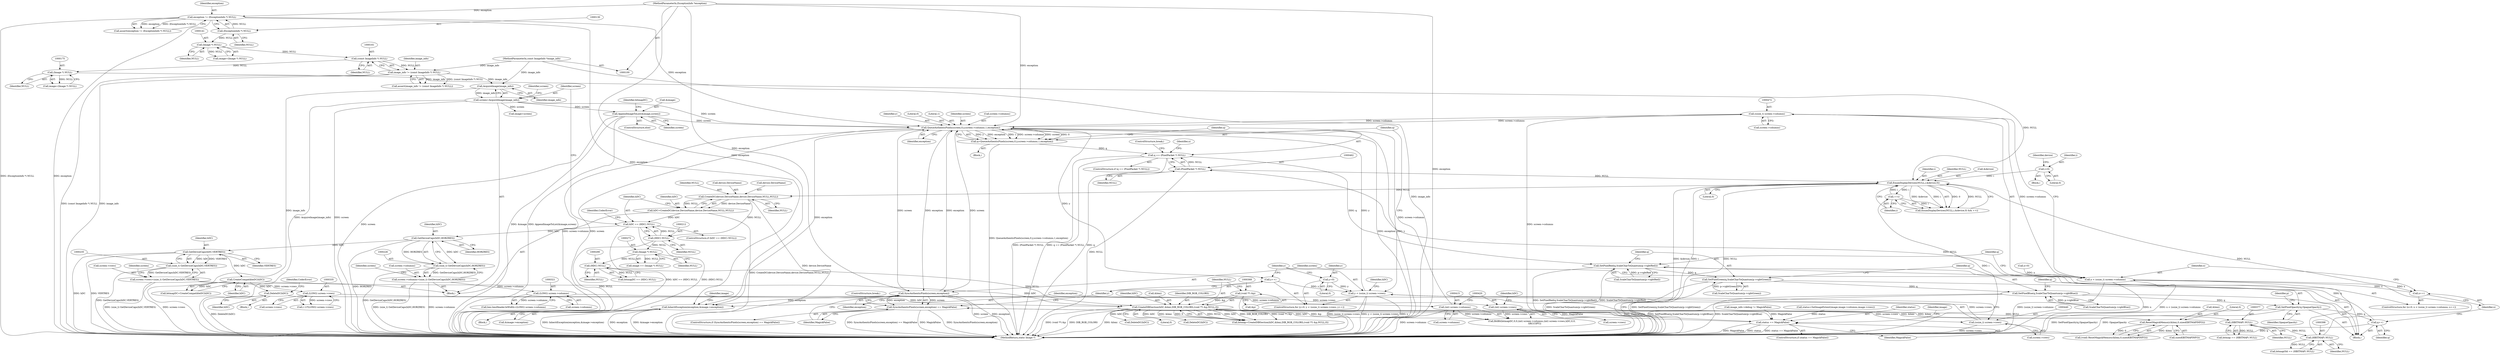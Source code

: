 digraph "0_ImageMagick_f6e9d0d9955e85bdd7540b251cd50d598dacc5e6_55@pointer" {
"1000471" [label="(Call,(ssize_t) screen->columns)"];
"1000449" [label="(Call,QueueAuthenticPixels(screen,0,y,screen->columns,1,exception))"];
"1000506" [label="(Call,SyncAuthenticPixels(screen,exception))"];
"1000102" [label="(MethodParameterIn,ExceptionInfo *exception)"];
"1000278" [label="(Call,AppendImageToList(&image,screen))"];
"1000217" [label="(Call,screen=AcquireImage(image_info))"];
"1000219" [label="(Call,AcquireImage(image_info))"];
"1000158" [label="(Call,image_info != (const ImageInfo *) NULL)"];
"1000101" [label="(MethodParameterIn,const ImageInfo *image_info)"];
"1000160" [label="(Call,(const ImageInfo *) NULL)"];
"1000140" [label="(Call,(Image *) NULL)"];
"1000129" [label="(Call,(ExceptionInfo *) NULL)"];
"1000437" [label="(Call,y < (ssize_t) screen->rows)"];
"1000444" [label="(Call,y++)"];
"1000434" [label="(Call,y=0)"];
"1000439" [label="(Call,(ssize_t) screen->rows)"];
"1000419" [label="(Call,(int) screen->rows)"];
"1000334" [label="(Call,(LONG) screen->rows)"];
"1000230" [label="(Call,screen->rows=(size_t) GetDeviceCaps(hDC,VERTRES))"];
"1000234" [label="(Call,(size_t) GetDeviceCaps(hDC,VERTRES))"];
"1000236" [label="(Call,GetDeviceCaps(hDC,VERTRES))"];
"1000227" [label="(Call,GetDeviceCaps(hDC,HORZRES))"];
"1000209" [label="(Call,hDC == (HDC) NULL)"];
"1000197" [label="(Call,hDC=CreateDC(device.DeviceName,device.DeviceName,NULL,NULL))"];
"1000199" [label="(Call,CreateDC(device.DeviceName,device.DeviceName,NULL,NULL))"];
"1000179" [label="(Call,EnumDisplayDevices(NULL,i,&device,0))"];
"1000461" [label="(Call,(PixelPacket *) NULL)"];
"1000397" [label="(Call,(HBITMAP) NULL)"];
"1000376" [label="(Call,(HBITMAP) NULL)"];
"1000362" [label="(Call,CreateDIBSection(hDC,&bmi,DIB_RGB_COLORS,(void **) &p,NULL,0))"];
"1000284" [label="(Call,CreateCompatibleDC(hDC))"];
"1000293" [label="(Call,DeleteDC(hDC))"];
"1000300" [label="(Call,ResetMagickMemory(&bmi,0,sizeof(BITMAPINFO)))"];
"1000367" [label="(Call,(void **) &p)"];
"1000289" [label="(Call,(HDC) NULL)"];
"1000271" [label="(Call,(Image *) NULL)"];
"1000211" [label="(Call,(HDC) NULL)"];
"1000174" [label="(Call,(Image *) NULL)"];
"1000163" [label="(Call,i=0)"];
"1000185" [label="(Call,++i)"];
"1000414" [label="(Call,(int) screen->columns)"];
"1000320" [label="(Call,(LONG) screen->columns)"];
"1000221" [label="(Call,screen->columns=(size_t) GetDeviceCaps(hDC,HORZRES))"];
"1000225" [label="(Call,(size_t) GetDeviceCaps(hDC,HORZRES))"];
"1000471" [label="(Call,(ssize_t) screen->columns)"];
"1000127" [label="(Call,exception != (ExceptionInfo *) NULL)"];
"1000259" [label="(Call,InheritException(exception,&image->exception))"];
"1000447" [label="(Call,q=QueueAuthenticPixels(screen,0,y,screen->columns,1,exception))"];
"1000459" [label="(Call,q == (PixelPacket *) NULL)"];
"1000479" [label="(Call,SetPixelRed(q,ScaleCharToQuantum(p->rgbtRed)))"];
"1000485" [label="(Call,SetPixelGreen(q,ScaleCharToQuantum(p->rgbtGreen)))"];
"1000491" [label="(Call,SetPixelBlue(q,ScaleCharToQuantum(p->rgbtBlue)))"];
"1000497" [label="(Call,SetPixelOpacity(q,OpaqueOpacity))"];
"1000502" [label="(Call,q++)"];
"1000469" [label="(Call,x < (ssize_t) screen->columns)"];
"1000476" [label="(Call,x++)"];
"1000505" [label="(Call,SyncAuthenticPixels(screen,exception) == MagickFalse)"];
"1000255" [label="(Call,status == MagickFalse)"];
"1000331" [label="(Call,(-1)*(LONG) screen->rows)"];
"1000506" [label="(Call,SyncAuthenticPixels(screen,exception))"];
"1000230" [label="(Call,screen->rows=(size_t) GetDeviceCaps(hDC,VERTRES))"];
"1000363" [label="(Identifier,hDC)"];
"1000374" [label="(Call,bitmap == (HBITMAP) NULL)"];
"1000131" [label="(Identifier,NULL)"];
"1000371" [label="(Identifier,NULL)"];
"1000439" [label="(Call,(ssize_t) screen->rows)"];
"1000184" [label="(Literal,0)"];
"1000502" [label="(Call,q++)"];
"1000470" [label="(Identifier,x)"];
"1000127" [label="(Call,exception != (ExceptionInfo *) NULL)"];
"1000102" [label="(MethodParameterIn,ExceptionInfo *exception)"];
"1000222" [label="(Call,screen->columns)"];
"1000232" [label="(Identifier,screen)"];
"1000478" [label="(Block,)"];
"1000256" [label="(Identifier,status)"];
"1000267" [label="(Identifier,image)"];
"1000206" [label="(Identifier,NULL)"];
"1000186" [label="(Identifier,i)"];
"1000437" [label="(Call,y < (ssize_t) screen->rows)"];
"1000303" [label="(Literal,0)"];
"1000274" [label="(Call,image=screen)"];
"1000296" [label="(Identifier,CoderError)"];
"1000419" [label="(Call,(int) screen->rows)"];
"1000258" [label="(Block,)"];
"1000466" [label="(Call,x=0)"];
"1000416" [label="(Call,screen->columns)"];
"1000199" [label="(Call,CreateDC(device.DeviceName,device.DeviceName,NULL,NULL))"];
"1000176" [label="(Identifier,NULL)"];
"1000486" [label="(Identifier,q)"];
"1000172" [label="(Call,image=(Image *) NULL)"];
"1000380" [label="(Call,DeleteDC(hDC))"];
"1000229" [label="(Identifier,HORZRES)"];
"1000209" [label="(Call,hDC == (HDC) NULL)"];
"1000451" [label="(Literal,0)"];
"1000464" [label="(ControlStructure,break;)"];
"1000395" [label="(Call,bitmapOld == (HBITMAP) NULL)"];
"1000399" [label="(Identifier,NULL)"];
"1000241" [label="(Identifier,screen)"];
"1000215" [label="(Identifier,CoderError)"];
"1000234" [label="(Call,(size_t) GetDeviceCaps(hDC,VERTRES))"];
"1000168" [label="(Identifier,device)"];
"1000236" [label="(Call,GetDeviceCaps(hDC,VERTRES))"];
"1000445" [label="(Identifier,y)"];
"1000460" [label="(Identifier,q)"];
"1000421" [label="(Call,screen->rows)"];
"1000198" [label="(Identifier,hDC)"];
"1000231" [label="(Call,screen->rows)"];
"1000441" [label="(Call,screen->rows)"];
"1000362" [label="(Call,CreateDIBSection(hDC,&bmi,DIB_RGB_COLORS,(void **) &p,NULL,0))"];
"1000448" [label="(Identifier,q)"];
"1000473" [label="(Call,screen->columns)"];
"1000282" [label="(Call,bitmapDC=CreateCompatibleDC(hDC))"];
"1000285" [label="(Identifier,hDC)"];
"1000143" [label="(Block,)"];
"1000270" [label="(Identifier,image)"];
"1000164" [label="(Identifier,i)"];
"1000126" [label="(Call,assert(exception != (ExceptionInfo *) NULL))"];
"1000476" [label="(Call,x++)"];
"1000197" [label="(Call,hDC=CreateDC(device.DeviceName,device.DeviceName,NULL,NULL))"];
"1000213" [label="(Identifier,NULL)"];
"1000457" [label="(Identifier,exception)"];
"1000519" [label="(MethodReturn,static Image *)"];
"1000159" [label="(Identifier,image_info)"];
"1000438" [label="(Identifier,y)"];
"1000485" [label="(Call,SetPixelGreen(q,ScaleCharToQuantum(p->rgbtGreen)))"];
"1000465" [label="(ControlStructure,for (x=0; x < (ssize_t) screen->columns; x++))"];
"1000469" [label="(Call,x < (ssize_t) screen->columns)"];
"1000424" [label="(Identifier,hDC)"];
"1000435" [label="(Identifier,y)"];
"1000187" [label="(Block,)"];
"1000255" [label="(Call,status == MagickFalse)"];
"1000480" [label="(Identifier,q)"];
"1000372" [label="(Literal,0)"];
"1000487" [label="(Call,ScaleCharToQuantum(p->rgbtGreen))"];
"1000336" [label="(Call,screen->rows)"];
"1000219" [label="(Call,AcquireImage(image_info))"];
"1000434" [label="(Call,y=0)"];
"1000501" [label="(Identifier,p)"];
"1000162" [label="(Identifier,NULL)"];
"1000260" [label="(Identifier,exception)"];
"1000436" [label="(Literal,0)"];
"1000397" [label="(Call,(HBITMAP) NULL)"];
"1000165" [label="(Literal,0)"];
"1000293" [label="(Call,DeleteDC(hDC))"];
"1000414" [label="(Call,(int) screen->columns)"];
"1000477" [label="(Identifier,x)"];
"1000499" [label="(Identifier,OpaqueOpacity)"];
"1000278" [label="(Call,AppendImageToList(&image,screen))"];
"1000367" [label="(Call,(void **) &p)"];
"1000300" [label="(Call,ResetMagickMemory(&bmi,0,sizeof(BITMAPINFO)))"];
"1000269" [label="(Call,image == (Image *) NULL)"];
"1000304" [label="(Call,sizeof(BITMAPINFO))"];
"1000498" [label="(Identifier,q)"];
"1000467" [label="(Identifier,x)"];
"1000369" [label="(Call,&p)"];
"1000433" [label="(ControlStructure,for (y=0; y < (ssize_t) screen->rows; y++))"];
"1000505" [label="(Call,SyncAuthenticPixels(screen,exception) == MagickFalse)"];
"1000410" [label="(Call,BitBlt(bitmapDC,0,0,(int) screen->columns,(int) screen->rows,hDC,0,0,\n        SRCCOPY))"];
"1000160" [label="(Call,(const ImageInfo *) NULL)"];
"1000208" [label="(ControlStructure,if (hDC == (HDC) NULL))"];
"1000185" [label="(Call,++i)"];
"1000181" [label="(Identifier,i)"];
"1000479" [label="(Call,SetPixelRed(q,ScaleCharToQuantum(p->rgbtRed)))"];
"1000112" [label="(Call,image_info->debug != MagickFalse)"];
"1000129" [label="(Call,(ExceptionInfo *) NULL)"];
"1000228" [label="(Identifier,hDC)"];
"1000218" [label="(Identifier,screen)"];
"1000492" [label="(Identifier,q)"];
"1000225" [label="(Call,(size_t) GetDeviceCaps(hDC,HORZRES))"];
"1000261" [label="(Call,&image->exception)"];
"1000244" [label="(Call,status=SetImageExtent(image,image->columns,image->rows))"];
"1000298" [label="(Call,(void) ResetMagickMemory(&bmi,0,sizeof(BITMAPINFO)))"];
"1000142" [label="(Identifier,NULL)"];
"1000456" [label="(Literal,1)"];
"1000503" [label="(Identifier,q)"];
"1000207" [label="(Identifier,NULL)"];
"1000401" [label="(Call,DeleteDC(hDC))"];
"1000447" [label="(Call,q=QueueAuthenticPixels(screen,0,y,screen->columns,1,exception))"];
"1000378" [label="(Identifier,NULL)"];
"1000493" [label="(Call,ScaleCharToQuantum(p->rgbtBlue))"];
"1000283" [label="(Identifier,bitmapDC)"];
"1000497" [label="(Call,SetPixelOpacity(q,OpaqueOpacity))"];
"1000277" [label="(ControlStructure,else)"];
"1000446" [label="(Block,)"];
"1000463" [label="(Identifier,NULL)"];
"1000271" [label="(Call,(Image *) NULL)"];
"1000158" [label="(Call,image_info != (const ImageInfo *) NULL)"];
"1000504" [label="(ControlStructure,if (SyncAuthenticPixels(screen,exception) == MagickFalse))"];
"1000221" [label="(Call,screen->columns=(size_t) GetDeviceCaps(hDC,HORZRES))"];
"1000220" [label="(Identifier,image_info)"];
"1000238" [label="(Identifier,VERTRES)"];
"1000458" [label="(ControlStructure,if (q == (PixelPacket *) NULL))"];
"1000157" [label="(Call,assert(image_info != (const ImageInfo *) NULL))"];
"1000481" [label="(Call,ScaleCharToQuantum(p->rgbtRed))"];
"1000294" [label="(Identifier,hDC)"];
"1000259" [label="(Call,InheritException(exception,&image->exception))"];
"1000257" [label="(Identifier,MagickFalse)"];
"1000210" [label="(Identifier,hDC)"];
"1000508" [label="(Identifier,exception)"];
"1000284" [label="(Call,CreateCompatibleDC(hDC))"];
"1000200" [label="(Call,device.DeviceName)"];
"1000273" [label="(Identifier,NULL)"];
"1000179" [label="(Call,EnumDisplayDevices(NULL,i,&device,0))"];
"1000301" [label="(Call,&bmi)"];
"1000279" [label="(Call,&image)"];
"1000471" [label="(Call,(ssize_t) screen->columns)"];
"1000178" [label="(Call,EnumDisplayDevices(NULL,i,&device,0) && ++i)"];
"1000237" [label="(Identifier,hDC)"];
"1000491" [label="(Call,SetPixelBlue(q,ScaleCharToQuantum(p->rgbtBlue)))"];
"1000163" [label="(Call,i=0)"];
"1000320" [label="(Call,(LONG) screen->columns)"];
"1000281" [label="(Identifier,screen)"];
"1000223" [label="(Identifier,screen)"];
"1000138" [label="(Call,image=(Image *) NULL)"];
"1000450" [label="(Identifier,screen)"];
"1000453" [label="(Call,screen->columns)"];
"1000227" [label="(Call,GetDeviceCaps(hDC,HORZRES))"];
"1000507" [label="(Identifier,screen)"];
"1000180" [label="(Identifier,NULL)"];
"1000140" [label="(Call,(Image *) NULL)"];
"1000360" [label="(Call,bitmap=CreateDIBSection(hDC,&bmi,DIB_RGB_COLORS,(void **) &p,NULL,0))"];
"1000364" [label="(Call,&bmi)"];
"1000291" [label="(Identifier,NULL)"];
"1000287" [label="(Call,bitmapDC == (HDC) NULL)"];
"1000461" [label="(Call,(PixelPacket *) NULL)"];
"1000376" [label="(Call,(HBITMAP) NULL)"];
"1000512" [label="(Identifier,hDC)"];
"1000444" [label="(Call,y++)"];
"1000452" [label="(Identifier,y)"];
"1000101" [label="(MethodParameterIn,const ImageInfo *image_info)"];
"1000203" [label="(Call,device.DeviceName)"];
"1000366" [label="(Identifier,DIB_RGB_COLORS)"];
"1000509" [label="(Identifier,MagickFalse)"];
"1000292" [label="(Block,)"];
"1000174" [label="(Call,(Image *) NULL)"];
"1000211" [label="(Call,(HDC) NULL)"];
"1000254" [label="(ControlStructure,if (status == MagickFalse))"];
"1000334" [label="(Call,(LONG) screen->rows)"];
"1000314" [label="(Call,bmi.bmiHeader.biWidth=(LONG) screen->columns)"];
"1000322" [label="(Call,screen->columns)"];
"1000289" [label="(Call,(HDC) NULL)"];
"1000217" [label="(Call,screen=AcquireImage(image_info))"];
"1000449" [label="(Call,QueueAuthenticPixels(screen,0,y,screen->columns,1,exception))"];
"1000459" [label="(Call,q == (PixelPacket *) NULL)"];
"1000510" [label="(ControlStructure,break;)"];
"1000128" [label="(Identifier,exception)"];
"1000182" [label="(Call,&device)"];
"1000471" -> "1000469"  [label="AST: "];
"1000471" -> "1000473"  [label="CFG: "];
"1000472" -> "1000471"  [label="AST: "];
"1000473" -> "1000471"  [label="AST: "];
"1000469" -> "1000471"  [label="CFG: "];
"1000471" -> "1000519"  [label="DDG: screen->columns"];
"1000471" -> "1000449"  [label="DDG: screen->columns"];
"1000471" -> "1000469"  [label="DDG: screen->columns"];
"1000449" -> "1000471"  [label="DDG: screen->columns"];
"1000449" -> "1000447"  [label="AST: "];
"1000449" -> "1000457"  [label="CFG: "];
"1000450" -> "1000449"  [label="AST: "];
"1000451" -> "1000449"  [label="AST: "];
"1000452" -> "1000449"  [label="AST: "];
"1000453" -> "1000449"  [label="AST: "];
"1000456" -> "1000449"  [label="AST: "];
"1000457" -> "1000449"  [label="AST: "];
"1000447" -> "1000449"  [label="CFG: "];
"1000449" -> "1000519"  [label="DDG: exception"];
"1000449" -> "1000519"  [label="DDG: screen"];
"1000449" -> "1000519"  [label="DDG: y"];
"1000449" -> "1000519"  [label="DDG: screen->columns"];
"1000449" -> "1000259"  [label="DDG: exception"];
"1000449" -> "1000444"  [label="DDG: y"];
"1000449" -> "1000447"  [label="DDG: y"];
"1000449" -> "1000447"  [label="DDG: exception"];
"1000449" -> "1000447"  [label="DDG: 1"];
"1000449" -> "1000447"  [label="DDG: screen->columns"];
"1000449" -> "1000447"  [label="DDG: screen"];
"1000449" -> "1000447"  [label="DDG: 0"];
"1000506" -> "1000449"  [label="DDG: screen"];
"1000506" -> "1000449"  [label="DDG: exception"];
"1000278" -> "1000449"  [label="DDG: screen"];
"1000217" -> "1000449"  [label="DDG: screen"];
"1000437" -> "1000449"  [label="DDG: y"];
"1000414" -> "1000449"  [label="DDG: screen->columns"];
"1000127" -> "1000449"  [label="DDG: exception"];
"1000102" -> "1000449"  [label="DDG: exception"];
"1000449" -> "1000506"  [label="DDG: screen"];
"1000449" -> "1000506"  [label="DDG: exception"];
"1000506" -> "1000505"  [label="AST: "];
"1000506" -> "1000508"  [label="CFG: "];
"1000507" -> "1000506"  [label="AST: "];
"1000508" -> "1000506"  [label="AST: "];
"1000509" -> "1000506"  [label="CFG: "];
"1000506" -> "1000519"  [label="DDG: screen"];
"1000506" -> "1000519"  [label="DDG: exception"];
"1000506" -> "1000259"  [label="DDG: exception"];
"1000506" -> "1000505"  [label="DDG: screen"];
"1000506" -> "1000505"  [label="DDG: exception"];
"1000102" -> "1000506"  [label="DDG: exception"];
"1000102" -> "1000100"  [label="AST: "];
"1000102" -> "1000519"  [label="DDG: exception"];
"1000102" -> "1000127"  [label="DDG: exception"];
"1000102" -> "1000259"  [label="DDG: exception"];
"1000278" -> "1000277"  [label="AST: "];
"1000278" -> "1000281"  [label="CFG: "];
"1000279" -> "1000278"  [label="AST: "];
"1000281" -> "1000278"  [label="AST: "];
"1000283" -> "1000278"  [label="CFG: "];
"1000278" -> "1000519"  [label="DDG: AppendImageToList(&image,screen)"];
"1000278" -> "1000519"  [label="DDG: screen"];
"1000278" -> "1000519"  [label="DDG: &image"];
"1000217" -> "1000278"  [label="DDG: screen"];
"1000217" -> "1000187"  [label="AST: "];
"1000217" -> "1000219"  [label="CFG: "];
"1000218" -> "1000217"  [label="AST: "];
"1000219" -> "1000217"  [label="AST: "];
"1000223" -> "1000217"  [label="CFG: "];
"1000217" -> "1000519"  [label="DDG: AcquireImage(image_info)"];
"1000217" -> "1000519"  [label="DDG: screen"];
"1000219" -> "1000217"  [label="DDG: image_info"];
"1000217" -> "1000274"  [label="DDG: screen"];
"1000219" -> "1000220"  [label="CFG: "];
"1000220" -> "1000219"  [label="AST: "];
"1000219" -> "1000519"  [label="DDG: image_info"];
"1000158" -> "1000219"  [label="DDG: image_info"];
"1000101" -> "1000219"  [label="DDG: image_info"];
"1000158" -> "1000157"  [label="AST: "];
"1000158" -> "1000160"  [label="CFG: "];
"1000159" -> "1000158"  [label="AST: "];
"1000160" -> "1000158"  [label="AST: "];
"1000157" -> "1000158"  [label="CFG: "];
"1000158" -> "1000519"  [label="DDG: image_info"];
"1000158" -> "1000519"  [label="DDG: (const ImageInfo *) NULL"];
"1000158" -> "1000157"  [label="DDG: image_info"];
"1000158" -> "1000157"  [label="DDG: (const ImageInfo *) NULL"];
"1000101" -> "1000158"  [label="DDG: image_info"];
"1000160" -> "1000158"  [label="DDG: NULL"];
"1000101" -> "1000100"  [label="AST: "];
"1000101" -> "1000519"  [label="DDG: image_info"];
"1000160" -> "1000162"  [label="CFG: "];
"1000161" -> "1000160"  [label="AST: "];
"1000162" -> "1000160"  [label="AST: "];
"1000140" -> "1000160"  [label="DDG: NULL"];
"1000160" -> "1000174"  [label="DDG: NULL"];
"1000140" -> "1000138"  [label="AST: "];
"1000140" -> "1000142"  [label="CFG: "];
"1000141" -> "1000140"  [label="AST: "];
"1000142" -> "1000140"  [label="AST: "];
"1000138" -> "1000140"  [label="CFG: "];
"1000140" -> "1000138"  [label="DDG: NULL"];
"1000129" -> "1000140"  [label="DDG: NULL"];
"1000129" -> "1000127"  [label="AST: "];
"1000129" -> "1000131"  [label="CFG: "];
"1000130" -> "1000129"  [label="AST: "];
"1000131" -> "1000129"  [label="AST: "];
"1000127" -> "1000129"  [label="CFG: "];
"1000129" -> "1000127"  [label="DDG: NULL"];
"1000437" -> "1000433"  [label="AST: "];
"1000437" -> "1000439"  [label="CFG: "];
"1000438" -> "1000437"  [label="AST: "];
"1000439" -> "1000437"  [label="AST: "];
"1000448" -> "1000437"  [label="CFG: "];
"1000512" -> "1000437"  [label="CFG: "];
"1000437" -> "1000519"  [label="DDG: y < (ssize_t) screen->rows"];
"1000437" -> "1000519"  [label="DDG: y"];
"1000437" -> "1000519"  [label="DDG: (ssize_t) screen->rows"];
"1000444" -> "1000437"  [label="DDG: y"];
"1000434" -> "1000437"  [label="DDG: y"];
"1000439" -> "1000437"  [label="DDG: screen->rows"];
"1000444" -> "1000433"  [label="AST: "];
"1000444" -> "1000445"  [label="CFG: "];
"1000445" -> "1000444"  [label="AST: "];
"1000438" -> "1000444"  [label="CFG: "];
"1000434" -> "1000433"  [label="AST: "];
"1000434" -> "1000436"  [label="CFG: "];
"1000435" -> "1000434"  [label="AST: "];
"1000436" -> "1000434"  [label="AST: "];
"1000438" -> "1000434"  [label="CFG: "];
"1000439" -> "1000441"  [label="CFG: "];
"1000440" -> "1000439"  [label="AST: "];
"1000441" -> "1000439"  [label="AST: "];
"1000439" -> "1000519"  [label="DDG: screen->rows"];
"1000419" -> "1000439"  [label="DDG: screen->rows"];
"1000419" -> "1000410"  [label="AST: "];
"1000419" -> "1000421"  [label="CFG: "];
"1000420" -> "1000419"  [label="AST: "];
"1000421" -> "1000419"  [label="AST: "];
"1000424" -> "1000419"  [label="CFG: "];
"1000419" -> "1000410"  [label="DDG: screen->rows"];
"1000334" -> "1000419"  [label="DDG: screen->rows"];
"1000334" -> "1000331"  [label="AST: "];
"1000334" -> "1000336"  [label="CFG: "];
"1000335" -> "1000334"  [label="AST: "];
"1000336" -> "1000334"  [label="AST: "];
"1000331" -> "1000334"  [label="CFG: "];
"1000334" -> "1000331"  [label="DDG: screen->rows"];
"1000230" -> "1000334"  [label="DDG: screen->rows"];
"1000230" -> "1000187"  [label="AST: "];
"1000230" -> "1000234"  [label="CFG: "];
"1000231" -> "1000230"  [label="AST: "];
"1000234" -> "1000230"  [label="AST: "];
"1000241" -> "1000230"  [label="CFG: "];
"1000230" -> "1000519"  [label="DDG: screen->rows"];
"1000230" -> "1000519"  [label="DDG: (size_t) GetDeviceCaps(hDC,VERTRES)"];
"1000234" -> "1000230"  [label="DDG: GetDeviceCaps(hDC,VERTRES)"];
"1000234" -> "1000236"  [label="CFG: "];
"1000235" -> "1000234"  [label="AST: "];
"1000236" -> "1000234"  [label="AST: "];
"1000234" -> "1000519"  [label="DDG: GetDeviceCaps(hDC,VERTRES)"];
"1000236" -> "1000234"  [label="DDG: hDC"];
"1000236" -> "1000234"  [label="DDG: VERTRES"];
"1000236" -> "1000238"  [label="CFG: "];
"1000237" -> "1000236"  [label="AST: "];
"1000238" -> "1000236"  [label="AST: "];
"1000236" -> "1000519"  [label="DDG: hDC"];
"1000236" -> "1000519"  [label="DDG: VERTRES"];
"1000227" -> "1000236"  [label="DDG: hDC"];
"1000236" -> "1000284"  [label="DDG: hDC"];
"1000227" -> "1000225"  [label="AST: "];
"1000227" -> "1000229"  [label="CFG: "];
"1000228" -> "1000227"  [label="AST: "];
"1000229" -> "1000227"  [label="AST: "];
"1000225" -> "1000227"  [label="CFG: "];
"1000227" -> "1000519"  [label="DDG: HORZRES"];
"1000227" -> "1000225"  [label="DDG: hDC"];
"1000227" -> "1000225"  [label="DDG: HORZRES"];
"1000209" -> "1000227"  [label="DDG: hDC"];
"1000209" -> "1000208"  [label="AST: "];
"1000209" -> "1000211"  [label="CFG: "];
"1000210" -> "1000209"  [label="AST: "];
"1000211" -> "1000209"  [label="AST: "];
"1000215" -> "1000209"  [label="CFG: "];
"1000218" -> "1000209"  [label="CFG: "];
"1000209" -> "1000519"  [label="DDG: hDC == (HDC) NULL"];
"1000209" -> "1000519"  [label="DDG: (HDC) NULL"];
"1000197" -> "1000209"  [label="DDG: hDC"];
"1000211" -> "1000209"  [label="DDG: NULL"];
"1000197" -> "1000187"  [label="AST: "];
"1000197" -> "1000199"  [label="CFG: "];
"1000198" -> "1000197"  [label="AST: "];
"1000199" -> "1000197"  [label="AST: "];
"1000210" -> "1000197"  [label="CFG: "];
"1000197" -> "1000519"  [label="DDG: CreateDC(device.DeviceName,device.DeviceName,NULL,NULL)"];
"1000199" -> "1000197"  [label="DDG: device.DeviceName"];
"1000199" -> "1000197"  [label="DDG: NULL"];
"1000199" -> "1000207"  [label="CFG: "];
"1000200" -> "1000199"  [label="AST: "];
"1000203" -> "1000199"  [label="AST: "];
"1000206" -> "1000199"  [label="AST: "];
"1000207" -> "1000199"  [label="AST: "];
"1000199" -> "1000519"  [label="DDG: device.DeviceName"];
"1000179" -> "1000199"  [label="DDG: NULL"];
"1000199" -> "1000211"  [label="DDG: NULL"];
"1000179" -> "1000178"  [label="AST: "];
"1000179" -> "1000184"  [label="CFG: "];
"1000180" -> "1000179"  [label="AST: "];
"1000181" -> "1000179"  [label="AST: "];
"1000182" -> "1000179"  [label="AST: "];
"1000184" -> "1000179"  [label="AST: "];
"1000186" -> "1000179"  [label="CFG: "];
"1000178" -> "1000179"  [label="CFG: "];
"1000179" -> "1000519"  [label="DDG: &device"];
"1000179" -> "1000519"  [label="DDG: i"];
"1000179" -> "1000519"  [label="DDG: NULL"];
"1000179" -> "1000178"  [label="DDG: NULL"];
"1000179" -> "1000178"  [label="DDG: i"];
"1000179" -> "1000178"  [label="DDG: &device"];
"1000179" -> "1000178"  [label="DDG: 0"];
"1000461" -> "1000179"  [label="DDG: NULL"];
"1000174" -> "1000179"  [label="DDG: NULL"];
"1000397" -> "1000179"  [label="DDG: NULL"];
"1000163" -> "1000179"  [label="DDG: i"];
"1000185" -> "1000179"  [label="DDG: i"];
"1000179" -> "1000185"  [label="DDG: i"];
"1000461" -> "1000459"  [label="AST: "];
"1000461" -> "1000463"  [label="CFG: "];
"1000462" -> "1000461"  [label="AST: "];
"1000463" -> "1000461"  [label="AST: "];
"1000459" -> "1000461"  [label="CFG: "];
"1000461" -> "1000519"  [label="DDG: NULL"];
"1000461" -> "1000459"  [label="DDG: NULL"];
"1000397" -> "1000461"  [label="DDG: NULL"];
"1000397" -> "1000395"  [label="AST: "];
"1000397" -> "1000399"  [label="CFG: "];
"1000398" -> "1000397"  [label="AST: "];
"1000399" -> "1000397"  [label="AST: "];
"1000395" -> "1000397"  [label="CFG: "];
"1000397" -> "1000395"  [label="DDG: NULL"];
"1000376" -> "1000397"  [label="DDG: NULL"];
"1000376" -> "1000374"  [label="AST: "];
"1000376" -> "1000378"  [label="CFG: "];
"1000377" -> "1000376"  [label="AST: "];
"1000378" -> "1000376"  [label="AST: "];
"1000374" -> "1000376"  [label="CFG: "];
"1000376" -> "1000374"  [label="DDG: NULL"];
"1000362" -> "1000376"  [label="DDG: NULL"];
"1000362" -> "1000360"  [label="AST: "];
"1000362" -> "1000372"  [label="CFG: "];
"1000363" -> "1000362"  [label="AST: "];
"1000364" -> "1000362"  [label="AST: "];
"1000366" -> "1000362"  [label="AST: "];
"1000367" -> "1000362"  [label="AST: "];
"1000371" -> "1000362"  [label="AST: "];
"1000372" -> "1000362"  [label="AST: "];
"1000360" -> "1000362"  [label="CFG: "];
"1000362" -> "1000519"  [label="DDG: &bmi"];
"1000362" -> "1000519"  [label="DDG: (void **) &p"];
"1000362" -> "1000519"  [label="DDG: DIB_RGB_COLORS"];
"1000362" -> "1000300"  [label="DDG: &bmi"];
"1000362" -> "1000360"  [label="DDG: NULL"];
"1000362" -> "1000360"  [label="DDG: hDC"];
"1000362" -> "1000360"  [label="DDG: DIB_RGB_COLORS"];
"1000362" -> "1000360"  [label="DDG: (void **) &p"];
"1000362" -> "1000360"  [label="DDG: &bmi"];
"1000362" -> "1000360"  [label="DDG: 0"];
"1000284" -> "1000362"  [label="DDG: hDC"];
"1000293" -> "1000362"  [label="DDG: hDC"];
"1000300" -> "1000362"  [label="DDG: &bmi"];
"1000367" -> "1000362"  [label="DDG: &p"];
"1000289" -> "1000362"  [label="DDG: NULL"];
"1000362" -> "1000380"  [label="DDG: hDC"];
"1000362" -> "1000401"  [label="DDG: hDC"];
"1000362" -> "1000410"  [label="DDG: hDC"];
"1000284" -> "1000282"  [label="AST: "];
"1000284" -> "1000285"  [label="CFG: "];
"1000285" -> "1000284"  [label="AST: "];
"1000282" -> "1000284"  [label="CFG: "];
"1000284" -> "1000282"  [label="DDG: hDC"];
"1000284" -> "1000293"  [label="DDG: hDC"];
"1000293" -> "1000292"  [label="AST: "];
"1000293" -> "1000294"  [label="CFG: "];
"1000294" -> "1000293"  [label="AST: "];
"1000296" -> "1000293"  [label="CFG: "];
"1000293" -> "1000519"  [label="DDG: DeleteDC(hDC)"];
"1000300" -> "1000298"  [label="AST: "];
"1000300" -> "1000304"  [label="CFG: "];
"1000301" -> "1000300"  [label="AST: "];
"1000303" -> "1000300"  [label="AST: "];
"1000304" -> "1000300"  [label="AST: "];
"1000298" -> "1000300"  [label="CFG: "];
"1000300" -> "1000298"  [label="DDG: &bmi"];
"1000300" -> "1000298"  [label="DDG: 0"];
"1000367" -> "1000369"  [label="CFG: "];
"1000368" -> "1000367"  [label="AST: "];
"1000369" -> "1000367"  [label="AST: "];
"1000371" -> "1000367"  [label="CFG: "];
"1000367" -> "1000519"  [label="DDG: &p"];
"1000289" -> "1000287"  [label="AST: "];
"1000289" -> "1000291"  [label="CFG: "];
"1000290" -> "1000289"  [label="AST: "];
"1000291" -> "1000289"  [label="AST: "];
"1000287" -> "1000289"  [label="CFG: "];
"1000289" -> "1000287"  [label="DDG: NULL"];
"1000271" -> "1000289"  [label="DDG: NULL"];
"1000271" -> "1000269"  [label="AST: "];
"1000271" -> "1000273"  [label="CFG: "];
"1000272" -> "1000271"  [label="AST: "];
"1000273" -> "1000271"  [label="AST: "];
"1000269" -> "1000271"  [label="CFG: "];
"1000271" -> "1000269"  [label="DDG: NULL"];
"1000211" -> "1000271"  [label="DDG: NULL"];
"1000211" -> "1000213"  [label="CFG: "];
"1000212" -> "1000211"  [label="AST: "];
"1000213" -> "1000211"  [label="AST: "];
"1000211" -> "1000519"  [label="DDG: NULL"];
"1000174" -> "1000172"  [label="AST: "];
"1000174" -> "1000176"  [label="CFG: "];
"1000175" -> "1000174"  [label="AST: "];
"1000176" -> "1000174"  [label="AST: "];
"1000172" -> "1000174"  [label="CFG: "];
"1000174" -> "1000172"  [label="DDG: NULL"];
"1000163" -> "1000143"  [label="AST: "];
"1000163" -> "1000165"  [label="CFG: "];
"1000164" -> "1000163"  [label="AST: "];
"1000165" -> "1000163"  [label="AST: "];
"1000168" -> "1000163"  [label="CFG: "];
"1000185" -> "1000178"  [label="AST: "];
"1000185" -> "1000186"  [label="CFG: "];
"1000186" -> "1000185"  [label="AST: "];
"1000178" -> "1000185"  [label="CFG: "];
"1000185" -> "1000519"  [label="DDG: i"];
"1000185" -> "1000178"  [label="DDG: i"];
"1000414" -> "1000410"  [label="AST: "];
"1000414" -> "1000416"  [label="CFG: "];
"1000415" -> "1000414"  [label="AST: "];
"1000416" -> "1000414"  [label="AST: "];
"1000420" -> "1000414"  [label="CFG: "];
"1000414" -> "1000519"  [label="DDG: screen->columns"];
"1000414" -> "1000410"  [label="DDG: screen->columns"];
"1000320" -> "1000414"  [label="DDG: screen->columns"];
"1000320" -> "1000314"  [label="AST: "];
"1000320" -> "1000322"  [label="CFG: "];
"1000321" -> "1000320"  [label="AST: "];
"1000322" -> "1000320"  [label="AST: "];
"1000314" -> "1000320"  [label="CFG: "];
"1000320" -> "1000314"  [label="DDG: screen->columns"];
"1000221" -> "1000320"  [label="DDG: screen->columns"];
"1000221" -> "1000187"  [label="AST: "];
"1000221" -> "1000225"  [label="CFG: "];
"1000222" -> "1000221"  [label="AST: "];
"1000225" -> "1000221"  [label="AST: "];
"1000232" -> "1000221"  [label="CFG: "];
"1000221" -> "1000519"  [label="DDG: (size_t) GetDeviceCaps(hDC,HORZRES)"];
"1000221" -> "1000519"  [label="DDG: screen->columns"];
"1000225" -> "1000221"  [label="DDG: GetDeviceCaps(hDC,HORZRES)"];
"1000226" -> "1000225"  [label="AST: "];
"1000225" -> "1000519"  [label="DDG: GetDeviceCaps(hDC,HORZRES)"];
"1000127" -> "1000126"  [label="AST: "];
"1000128" -> "1000127"  [label="AST: "];
"1000126" -> "1000127"  [label="CFG: "];
"1000127" -> "1000519"  [label="DDG: (ExceptionInfo *) NULL"];
"1000127" -> "1000519"  [label="DDG: exception"];
"1000127" -> "1000126"  [label="DDG: exception"];
"1000127" -> "1000126"  [label="DDG: (ExceptionInfo *) NULL"];
"1000127" -> "1000259"  [label="DDG: exception"];
"1000259" -> "1000258"  [label="AST: "];
"1000259" -> "1000261"  [label="CFG: "];
"1000260" -> "1000259"  [label="AST: "];
"1000261" -> "1000259"  [label="AST: "];
"1000267" -> "1000259"  [label="CFG: "];
"1000259" -> "1000519"  [label="DDG: InheritException(exception,&image->exception)"];
"1000259" -> "1000519"  [label="DDG: exception"];
"1000259" -> "1000519"  [label="DDG: &image->exception"];
"1000447" -> "1000446"  [label="AST: "];
"1000448" -> "1000447"  [label="AST: "];
"1000460" -> "1000447"  [label="CFG: "];
"1000447" -> "1000519"  [label="DDG: QueueAuthenticPixels(screen,0,y,screen->columns,1,exception)"];
"1000447" -> "1000459"  [label="DDG: q"];
"1000459" -> "1000458"  [label="AST: "];
"1000460" -> "1000459"  [label="AST: "];
"1000464" -> "1000459"  [label="CFG: "];
"1000467" -> "1000459"  [label="CFG: "];
"1000459" -> "1000519"  [label="DDG: (PixelPacket *) NULL"];
"1000459" -> "1000519"  [label="DDG: q"];
"1000459" -> "1000519"  [label="DDG: q == (PixelPacket *) NULL"];
"1000459" -> "1000479"  [label="DDG: q"];
"1000479" -> "1000478"  [label="AST: "];
"1000479" -> "1000481"  [label="CFG: "];
"1000480" -> "1000479"  [label="AST: "];
"1000481" -> "1000479"  [label="AST: "];
"1000486" -> "1000479"  [label="CFG: "];
"1000479" -> "1000519"  [label="DDG: SetPixelRed(q,ScaleCharToQuantum(p->rgbtRed))"];
"1000479" -> "1000519"  [label="DDG: ScaleCharToQuantum(p->rgbtRed)"];
"1000502" -> "1000479"  [label="DDG: q"];
"1000481" -> "1000479"  [label="DDG: p->rgbtRed"];
"1000479" -> "1000485"  [label="DDG: q"];
"1000485" -> "1000478"  [label="AST: "];
"1000485" -> "1000487"  [label="CFG: "];
"1000486" -> "1000485"  [label="AST: "];
"1000487" -> "1000485"  [label="AST: "];
"1000492" -> "1000485"  [label="CFG: "];
"1000485" -> "1000519"  [label="DDG: ScaleCharToQuantum(p->rgbtGreen)"];
"1000485" -> "1000519"  [label="DDG: SetPixelGreen(q,ScaleCharToQuantum(p->rgbtGreen))"];
"1000487" -> "1000485"  [label="DDG: p->rgbtGreen"];
"1000485" -> "1000491"  [label="DDG: q"];
"1000491" -> "1000478"  [label="AST: "];
"1000491" -> "1000493"  [label="CFG: "];
"1000492" -> "1000491"  [label="AST: "];
"1000493" -> "1000491"  [label="AST: "];
"1000498" -> "1000491"  [label="CFG: "];
"1000491" -> "1000519"  [label="DDG: ScaleCharToQuantum(p->rgbtBlue)"];
"1000491" -> "1000519"  [label="DDG: SetPixelBlue(q,ScaleCharToQuantum(p->rgbtBlue))"];
"1000493" -> "1000491"  [label="DDG: p->rgbtBlue"];
"1000491" -> "1000497"  [label="DDG: q"];
"1000497" -> "1000478"  [label="AST: "];
"1000497" -> "1000499"  [label="CFG: "];
"1000498" -> "1000497"  [label="AST: "];
"1000499" -> "1000497"  [label="AST: "];
"1000501" -> "1000497"  [label="CFG: "];
"1000497" -> "1000519"  [label="DDG: SetPixelOpacity(q,OpaqueOpacity)"];
"1000497" -> "1000519"  [label="DDG: OpaqueOpacity"];
"1000497" -> "1000502"  [label="DDG: q"];
"1000502" -> "1000478"  [label="AST: "];
"1000502" -> "1000503"  [label="CFG: "];
"1000503" -> "1000502"  [label="AST: "];
"1000477" -> "1000502"  [label="CFG: "];
"1000502" -> "1000519"  [label="DDG: q"];
"1000469" -> "1000465"  [label="AST: "];
"1000470" -> "1000469"  [label="AST: "];
"1000480" -> "1000469"  [label="CFG: "];
"1000507" -> "1000469"  [label="CFG: "];
"1000469" -> "1000519"  [label="DDG: x < (ssize_t) screen->columns"];
"1000469" -> "1000519"  [label="DDG: (ssize_t) screen->columns"];
"1000469" -> "1000519"  [label="DDG: x"];
"1000466" -> "1000469"  [label="DDG: x"];
"1000476" -> "1000469"  [label="DDG: x"];
"1000469" -> "1000476"  [label="DDG: x"];
"1000476" -> "1000465"  [label="AST: "];
"1000476" -> "1000477"  [label="CFG: "];
"1000477" -> "1000476"  [label="AST: "];
"1000470" -> "1000476"  [label="CFG: "];
"1000505" -> "1000504"  [label="AST: "];
"1000505" -> "1000509"  [label="CFG: "];
"1000509" -> "1000505"  [label="AST: "];
"1000510" -> "1000505"  [label="CFG: "];
"1000445" -> "1000505"  [label="CFG: "];
"1000505" -> "1000519"  [label="DDG: MagickFalse"];
"1000505" -> "1000519"  [label="DDG: SyncAuthenticPixels(screen,exception)"];
"1000505" -> "1000519"  [label="DDG: SyncAuthenticPixels(screen,exception) == MagickFalse"];
"1000505" -> "1000255"  [label="DDG: MagickFalse"];
"1000255" -> "1000505"  [label="DDG: MagickFalse"];
"1000255" -> "1000254"  [label="AST: "];
"1000255" -> "1000257"  [label="CFG: "];
"1000256" -> "1000255"  [label="AST: "];
"1000257" -> "1000255"  [label="AST: "];
"1000260" -> "1000255"  [label="CFG: "];
"1000270" -> "1000255"  [label="CFG: "];
"1000255" -> "1000519"  [label="DDG: status == MagickFalse"];
"1000255" -> "1000519"  [label="DDG: MagickFalse"];
"1000255" -> "1000519"  [label="DDG: status"];
"1000244" -> "1000255"  [label="DDG: status"];
"1000112" -> "1000255"  [label="DDG: MagickFalse"];
}

